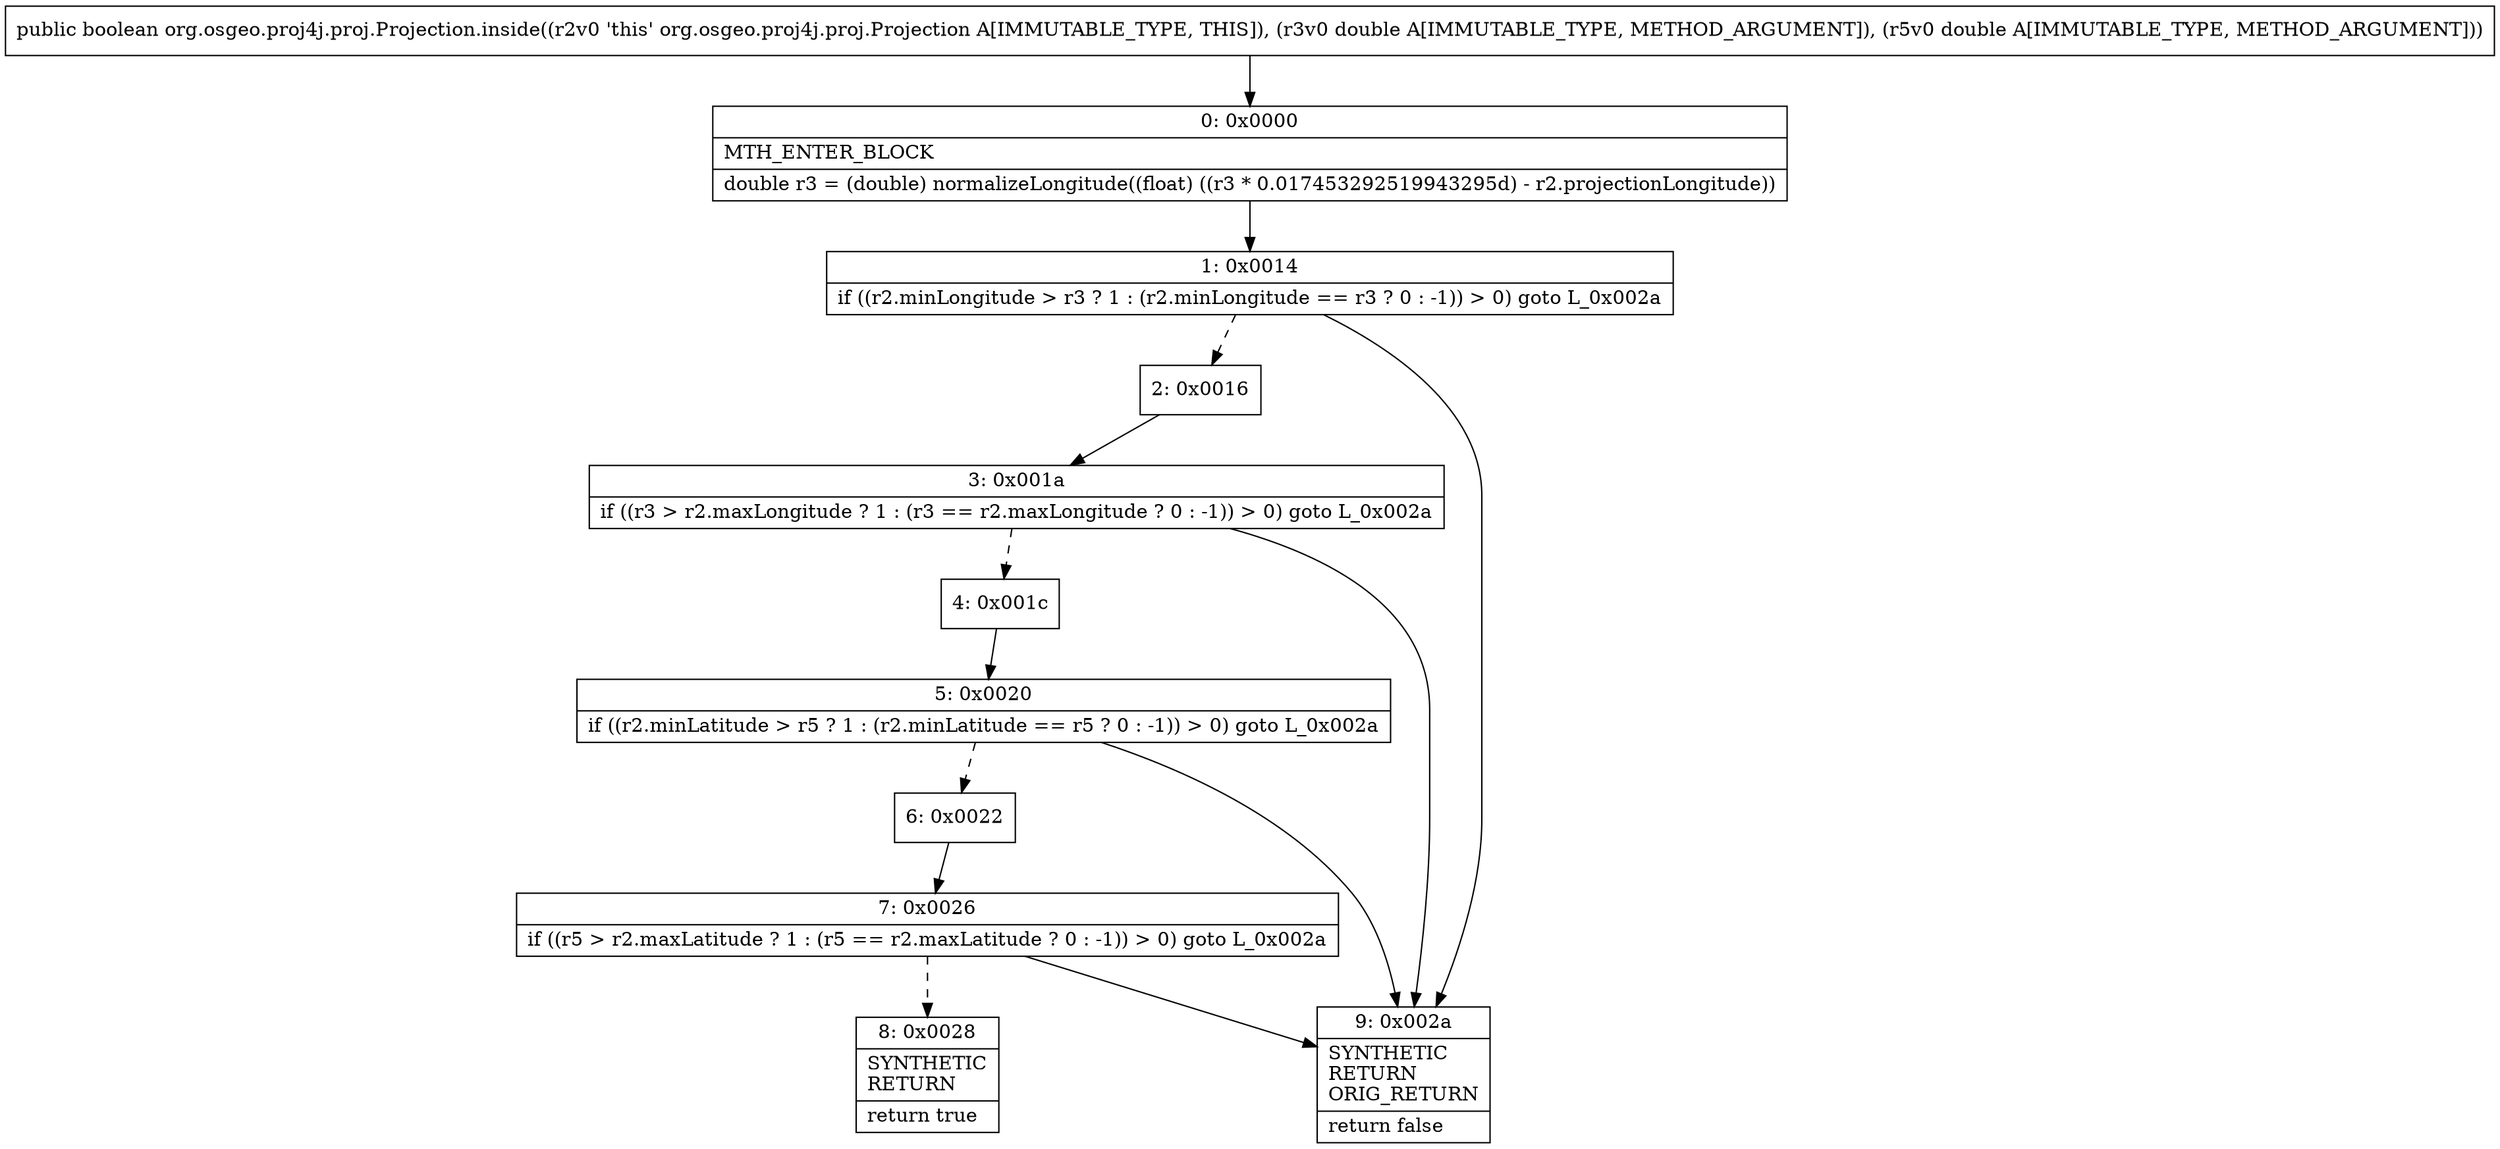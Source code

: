 digraph "CFG fororg.osgeo.proj4j.proj.Projection.inside(DD)Z" {
Node_0 [shape=record,label="{0\:\ 0x0000|MTH_ENTER_BLOCK\l|double r3 = (double) normalizeLongitude((float) ((r3 * 0.017453292519943295d) \- r2.projectionLongitude))\l}"];
Node_1 [shape=record,label="{1\:\ 0x0014|if ((r2.minLongitude \> r3 ? 1 : (r2.minLongitude == r3 ? 0 : \-1)) \> 0) goto L_0x002a\l}"];
Node_2 [shape=record,label="{2\:\ 0x0016}"];
Node_3 [shape=record,label="{3\:\ 0x001a|if ((r3 \> r2.maxLongitude ? 1 : (r3 == r2.maxLongitude ? 0 : \-1)) \> 0) goto L_0x002a\l}"];
Node_4 [shape=record,label="{4\:\ 0x001c}"];
Node_5 [shape=record,label="{5\:\ 0x0020|if ((r2.minLatitude \> r5 ? 1 : (r2.minLatitude == r5 ? 0 : \-1)) \> 0) goto L_0x002a\l}"];
Node_6 [shape=record,label="{6\:\ 0x0022}"];
Node_7 [shape=record,label="{7\:\ 0x0026|if ((r5 \> r2.maxLatitude ? 1 : (r5 == r2.maxLatitude ? 0 : \-1)) \> 0) goto L_0x002a\l}"];
Node_8 [shape=record,label="{8\:\ 0x0028|SYNTHETIC\lRETURN\l|return true\l}"];
Node_9 [shape=record,label="{9\:\ 0x002a|SYNTHETIC\lRETURN\lORIG_RETURN\l|return false\l}"];
MethodNode[shape=record,label="{public boolean org.osgeo.proj4j.proj.Projection.inside((r2v0 'this' org.osgeo.proj4j.proj.Projection A[IMMUTABLE_TYPE, THIS]), (r3v0 double A[IMMUTABLE_TYPE, METHOD_ARGUMENT]), (r5v0 double A[IMMUTABLE_TYPE, METHOD_ARGUMENT])) }"];
MethodNode -> Node_0;
Node_0 -> Node_1;
Node_1 -> Node_2[style=dashed];
Node_1 -> Node_9;
Node_2 -> Node_3;
Node_3 -> Node_4[style=dashed];
Node_3 -> Node_9;
Node_4 -> Node_5;
Node_5 -> Node_6[style=dashed];
Node_5 -> Node_9;
Node_6 -> Node_7;
Node_7 -> Node_8[style=dashed];
Node_7 -> Node_9;
}

